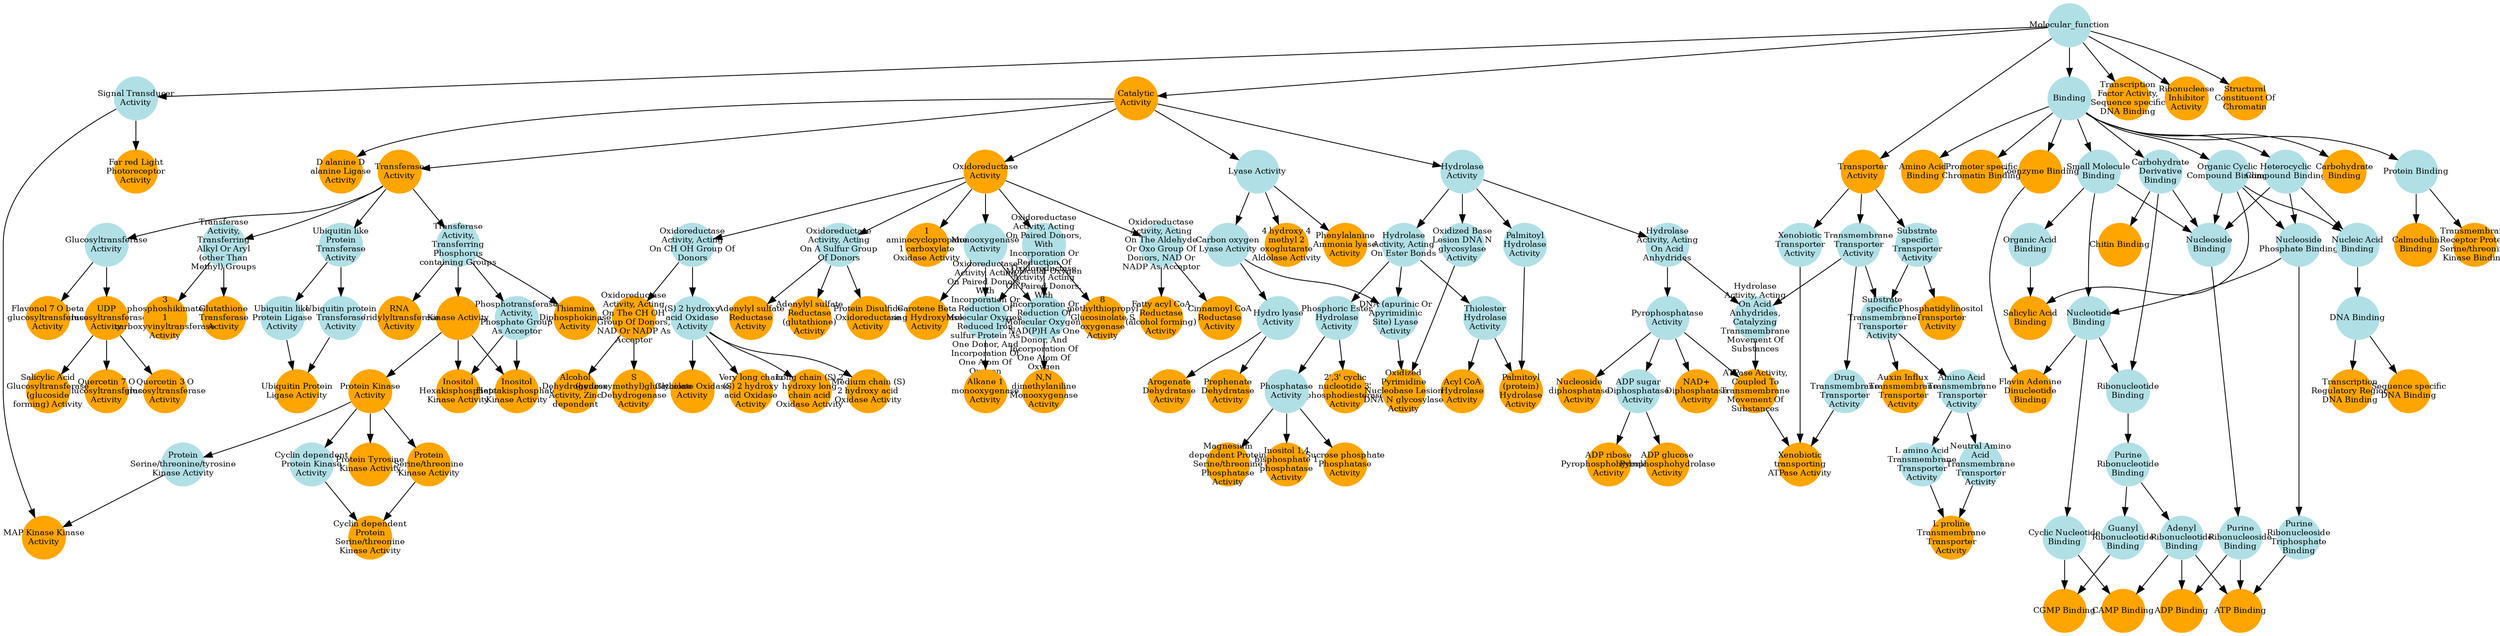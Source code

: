 digraph {
1 [style="filled", fixedsize="true", fontsize="10", shape="circle", width="0.75", fillcolor="powderblue", label="Molecular_function", color="transparent"];
2 [style="filled", fixedsize="true", fontsize="10", shape="circle", width="0.75", fillcolor="orange", label="Catalytic
Activity", color="transparent"];
3 [style="filled", fixedsize="true", fontsize="10", shape="circle", width="0.75", fillcolor="orange", label="Transferase
Activity", color="transparent"];
4 [style="filled", fixedsize="true", fontsize="10", shape="circle", width="0.75", fillcolor="powderblue", label="Transferase
Activity,
Transferring
Phosphorus
containing Groups", color="transparent"];
5 [style="filled", fixedsize="true", fontsize="10", shape="circle", width="0.75", fillcolor="orange", label="Kinase Activity", color="transparent"];
6 [style="filled", fixedsize="true", fontsize="10", shape="circle", width="0.75", fillcolor="orange", label="Protein Kinase
Activity", color="transparent"];
7 [style="filled", fixedsize="true", fontsize="10", shape="circle", width="0.75", fillcolor="orange", label="Thiamine
Diphosphokinase
Activity", color="transparent"];
8 [style="filled", fixedsize="true", fontsize="10", shape="circle", width="0.75", fillcolor="orange", label="Oxidoreductase
Activity", color="transparent"];
9 [style="filled", fixedsize="true", fontsize="10", shape="circle", width="0.75", fillcolor="powderblue", label="Monooxygenase
Activity", color="transparent"];
10 [style="filled", fixedsize="true", fontsize="10", shape="circle", width="0.75", fillcolor="orange", label="Carotene Beta
ring Hydroxylase
Activity", color="transparent"];
11 [style="filled", fixedsize="true", fontsize="10", shape="circle", width="0.75", fillcolor="orange", label="Protein
Serine/threonine
Kinase Activity", color="transparent"];
12 [style="filled", fixedsize="true", fontsize="10", shape="circle", width="0.75", fillcolor="powderblue", label="Binding", color="transparent"];
13 [style="filled", fixedsize="true", fontsize="10", shape="circle", width="0.75", fillcolor="powderblue", label="Small Molecule
Binding", color="transparent"];
14 [style="filled", fixedsize="true", fontsize="10", shape="circle", width="0.75", fillcolor="powderblue", label="Organic Cyclic
Compound Binding", color="transparent"];
15 [style="filled", fixedsize="true", fontsize="10", shape="circle", width="0.75", fillcolor="powderblue", label="Carbohydrate
Derivative
Binding", color="transparent"];
16 [style="filled", fixedsize="true", fontsize="10", shape="circle", width="0.75", fillcolor="powderblue", label="Heterocyclic
Compound Binding", color="transparent"];
17 [style="filled", fixedsize="true", fontsize="10", shape="circle", width="0.75", fillcolor="powderblue", label="Nucleoside
Binding", color="transparent"];
18 [style="filled", fixedsize="true", fontsize="10", shape="circle", width="0.75", fillcolor="powderblue", label="Purine
Ribonucleoside
Binding", color="transparent"];
19 [style="filled", fixedsize="true", fontsize="10", shape="circle", width="0.75", fillcolor="powderblue", label="Nucleoside
Phosphate Binding", color="transparent"];
20 [style="filled", fixedsize="true", fontsize="10", shape="circle", width="0.75", fillcolor="powderblue", label="Nucleotide
Binding", color="transparent"];
21 [style="filled", fixedsize="true", fontsize="10", shape="circle", width="0.75", fillcolor="powderblue", label="Ribonucleotide
Binding", color="transparent"];
22 [style="filled", fixedsize="true", fontsize="10", shape="circle", width="0.75", fillcolor="powderblue", label="Purine
Ribonucleotide
Binding", color="transparent"];
23 [style="filled", fixedsize="true", fontsize="10", shape="circle", width="0.75", fillcolor="powderblue", label="Adenyl
Ribonucleotide
Binding", color="transparent"];
24 [style="filled", fixedsize="true", fontsize="10", shape="circle", width="0.75", fillcolor="orange", label="ADP Binding", color="transparent"];
25 [style="filled", fixedsize="true", fontsize="10", shape="circle", width="0.75", fillcolor="powderblue", label="Purine
Ribonucleoside
Triphosphate
Binding", color="transparent"];
26 [style="filled", fixedsize="true", fontsize="10", shape="circle", width="0.75", fillcolor="orange", label="ATP Binding", color="transparent"];
27 [style="filled", fixedsize="true", fontsize="10", shape="circle", width="0.75", fillcolor="powderblue", label="Oxidoreductase
Activity, Acting
On The Aldehyde
Or Oxo Group Of
Donors, NAD Or
NADP As Acceptor", color="transparent"];
28 [style="filled", fixedsize="true", fontsize="10", shape="circle", width="0.75", fillcolor="orange", label="Cinnamoyl CoA
Reductase
Activity", color="transparent"];
29 [style="filled", fixedsize="true", fontsize="10", shape="circle", width="0.75", fillcolor="powderblue", label="Glucosyltransferase
Activity", color="transparent"];
30 [style="filled", fixedsize="true", fontsize="10", shape="circle", width="0.75", fillcolor="orange", label="UDP
glucosyltransferase
Activity", color="transparent"];
31 [style="filled", fixedsize="true", fontsize="10", shape="circle", width="0.75", fillcolor="orange", label="Quercetin 7 O
glucosyltransferase
Activity", color="transparent"];
32 [style="filled", fixedsize="true", fontsize="10", shape="circle", width="0.75", fillcolor="powderblue", label="Lyase Activity", color="transparent"];
33 [style="filled", fixedsize="true", fontsize="10", shape="circle", width="0.75", fillcolor="orange", label="Phenylalanine
Ammonia lyase
Activity", color="transparent"];
34 [style="filled", fixedsize="true", fontsize="10", shape="circle", width="0.75", fillcolor="powderblue", label="Nucleic Acid
Binding", color="transparent"];
35 [style="filled", fixedsize="true", fontsize="10", shape="circle", width="0.75", fillcolor="powderblue", label="DNA Binding", color="transparent"];
36 [style="filled", fixedsize="true", fontsize="10", shape="circle", width="0.75", fillcolor="orange", label="Transcription
Regulatory Region
DNA Binding", color="transparent"];
37 [style="filled", fixedsize="true", fontsize="10", shape="circle", width="0.75", fillcolor="orange", label="Transcription
Factor Activity,
Sequence specific
DNA Binding", color="transparent"];
38 [style="filled", fixedsize="true", fontsize="10", shape="circle", width="0.75", fillcolor="orange", label="Quercetin 3 O
glucosyltransferase
Activity", color="transparent"];
39 [style="filled", fixedsize="true", fontsize="10", shape="circle", width="0.75", fillcolor="powderblue", label="Hydrolase
Activity", color="transparent"];
40 [style="filled", fixedsize="true", fontsize="10", shape="circle", width="0.75", fillcolor="powderblue", label="Hydrolase
Activity, Acting
On Acid
Anhydrides", color="transparent"];
41 [style="filled", fixedsize="true", fontsize="10", shape="circle", width="0.75", fillcolor="powderblue", label="Pyrophosphatase
Activity", color="transparent"];
42 [style="filled", fixedsize="true", fontsize="10", shape="circle", width="0.75", fillcolor="powderblue", label="ADP sugar
Diphosphatase
Activity", color="transparent"];
43 [style="filled", fixedsize="true", fontsize="10", shape="circle", width="0.75", fillcolor="orange", label="ADP ribose
Pyrophosphohydrolase
Activity", color="transparent"];
44 [style="filled", fixedsize="true", fontsize="10", shape="circle", width="0.75", fillcolor="powderblue", label="Carbon oxygen
Lyase Activity", color="transparent"];
45 [style="filled", fixedsize="true", fontsize="10", shape="circle", width="0.75", fillcolor="powderblue", label="Hydro lyase
Activity", color="transparent"];
46 [style="filled", fixedsize="true", fontsize="10", shape="circle", width="0.75", fillcolor="orange", label="Prephenate
Dehydratase
Activity", color="transparent"];
47 [style="filled", fixedsize="true", fontsize="10", shape="circle", width="0.75", fillcolor="orange", label="Arogenate
Dehydratase
Activity", color="transparent"];
48 [style="filled", fixedsize="true", fontsize="10", shape="circle", width="0.75", fillcolor="powderblue", label="Oxidoreductase
Activity, Acting
On A Sulfur Group
Of Donors", color="transparent"];
49 [style="filled", fixedsize="true", fontsize="10", shape="circle", width="0.75", fillcolor="orange", label="Adenylyl sulfate
Reductase
Activity", color="transparent"];
50 [style="filled", fixedsize="true", fontsize="10", shape="circle", width="0.75", fillcolor="orange", label="Adenylyl sulfate
Reductase
(glutathione)
Activity", color="transparent"];
51 [style="filled", fixedsize="true", fontsize="10", shape="circle", width="0.75", fillcolor="orange", label="Carbohydrate
Binding", color="transparent"];
52 [style="filled", fixedsize="true", fontsize="10", shape="circle", width="0.75", fillcolor="orange", label="ADP glucose
Pyrophosphohydrolase
Activity", color="transparent"];
53 [style="filled", fixedsize="true", fontsize="10", shape="circle", width="0.75", fillcolor="orange", label="Transporter
Activity", color="transparent"];
54 [style="filled", fixedsize="true", fontsize="10", shape="circle", width="0.75", fillcolor="powderblue", label="Transmembrane
Transporter
Activity", color="transparent"];
55 [style="filled", fixedsize="true", fontsize="10", shape="circle", width="0.75", fillcolor="powderblue", label="Hydrolase
Activity, Acting
On Acid
Anhydrides,
Catalyzing
Transmembrane
Movement Of
Substances", color="transparent"];
56 [style="filled", fixedsize="true", fontsize="10", shape="circle", width="0.75", fillcolor="orange", label="ATPase Activity,
Coupled To
Transmembrane
Movement Of
Substances", color="transparent"];
57 [style="filled", fixedsize="true", fontsize="10", shape="circle", width="0.75", fillcolor="powderblue", label="Drug
Transmembrane
Transporter
Activity", color="transparent"];
58 [style="filled", fixedsize="true", fontsize="10", shape="circle", width="0.75", fillcolor="powderblue", label="Xenobiotic
Transporter
Activity", color="transparent"];
59 [style="filled", fixedsize="true", fontsize="10", shape="circle", width="0.75", fillcolor="orange", label="Xenobiotic
transporting
ATPase Activity", color="transparent"];
60 [style="filled", fixedsize="true", fontsize="10", shape="circle", width="0.75", fillcolor="orange", label="Nucleoside
diphosphatase
Activity", color="transparent"];
61 [style="filled", fixedsize="true", fontsize="10", shape="circle", width="0.75", fillcolor="powderblue", label="Substrate
specific
Transporter
Activity", color="transparent"];
62 [style="filled", fixedsize="true", fontsize="10", shape="circle", width="0.75", fillcolor="powderblue", label="Substrate
specific
Transmembrane
Transporter
Activity", color="transparent"];
63 [style="filled", fixedsize="true", fontsize="10", shape="circle", width="0.75", fillcolor="powderblue", label="Amino Acid
Transmembrane
Transporter
Activity", color="transparent"];
64 [style="filled", fixedsize="true", fontsize="10", shape="circle", width="0.75", fillcolor="powderblue", label="Neutral Amino
Acid
Transmembrane
Transporter
Activity", color="transparent"];
65 [style="filled", fixedsize="true", fontsize="10", shape="circle", width="0.75", fillcolor="powderblue", label="L amino Acid
Transmembrane
Transporter
Activity", color="transparent"];
66 [style="filled", fixedsize="true", fontsize="10", shape="circle", width="0.75", fillcolor="orange", label="L proline
Transmembrane
Transporter
Activity", color="transparent"];
67 [style="filled", fixedsize="true", fontsize="10", shape="circle", width="0.75", fillcolor="powderblue", label="Protein Binding", color="transparent"];
68 [style="filled", fixedsize="true", fontsize="10", shape="circle", width="0.75", fillcolor="orange", label="Calmodulin
Binding", color="transparent"];
69 [style="filled", fixedsize="true", fontsize="10", shape="circle", width="0.75", fillcolor="orange", label="Amino Acid
Binding", color="transparent"];
70 [style="filled", fixedsize="true", fontsize="10", shape="circle", width="0.75", fillcolor="powderblue", label="Hydrolase
Activity, Acting
On Ester Bonds", color="transparent"];
71 [style="filled", fixedsize="true", fontsize="10", shape="circle", width="0.75", fillcolor="powderblue", label="Thiolester
Hydrolase
Activity", color="transparent"];
72 [style="filled", fixedsize="true", fontsize="10", shape="circle", width="0.75", fillcolor="orange", label="Acyl CoA
Hydrolase
Activity", color="transparent"];
73 [style="filled", fixedsize="true", fontsize="10", shape="circle", width="0.75", fillcolor="powderblue", label="Oxidoreductase
Activity, Acting
On CH OH Group Of
Donors", color="transparent"];
74 [style="filled", fixedsize="true", fontsize="10", shape="circle", width="0.75", fillcolor="powderblue", label="(S) 2 hydroxy
acid Oxidase
Activity", color="transparent"];
75 [style="filled", fixedsize="true", fontsize="10", shape="circle", width="0.75", fillcolor="orange", label="Very long chain
(S) 2 hydroxy
acid Oxidase
Activity", color="transparent"];
76 [style="filled", fixedsize="true", fontsize="10", shape="circle", width="0.75", fillcolor="orange", label="Long chain (S) 2
hydroxy long
chain acid
Oxidase Activity", color="transparent"];
77 [style="filled", fixedsize="true", fontsize="10", shape="circle", width="0.75", fillcolor="orange", label="Medium chain (S)
2 hydroxy acid
Oxidase Activity", color="transparent"];
78 [style="filled", fixedsize="true", fontsize="10", shape="circle", width="0.75", fillcolor="orange", label="Salicylic Acid
Glucosyltransferase
(glucoside
forming) Activity", color="transparent"];
79 [style="filled", fixedsize="true", fontsize="10", shape="circle", width="0.75", fillcolor="orange", label="Sequence specific
DNA Binding", color="transparent"];
80 [style="filled", fixedsize="true", fontsize="10", shape="circle", width="0.75", fillcolor="orange", label="Glycolate Oxidase
Activity", color="transparent"];
81 [style="filled", fixedsize="true", fontsize="10", shape="circle", width="0.75", fillcolor="powderblue", label="Protein
Serine/threonine/tyrosine
Kinase Activity", color="transparent"];
82 [style="filled", fixedsize="true", fontsize="10", shape="circle", width="0.75", fillcolor="powderblue", label="Signal Transducer
Activity", color="transparent"];
83 [style="filled", fixedsize="true", fontsize="10", shape="circle", width="0.75", fillcolor="orange", label="MAP Kinase Kinase
Activity", color="transparent"];
84 [style="filled", fixedsize="true", fontsize="10", shape="circle", width="0.75", fillcolor="orange", label="Oxidoreductase
Activity, Acting
On The CH OH
Group Of Donors,
NAD Or NADP As
Acceptor", color="transparent"];
85 [style="filled", fixedsize="true", fontsize="10", shape="circle", width="0.75", fillcolor="orange", label="Alcohol
Dehydrogenase
Activity, Zinc
dependent", color="transparent"];
86 [style="filled", fixedsize="true", fontsize="10", shape="circle", width="0.75", fillcolor="orange", label="S
(hydroxymethyl)glutathione
Dehydrogenase
Activity", color="transparent"];
87 [style="filled", fixedsize="true", fontsize="10", shape="circle", width="0.75", fillcolor="orange", label="Coenzyme Binding", color="transparent"];
88 [style="filled", fixedsize="true", fontsize="10", shape="circle", width="0.75", fillcolor="powderblue", label="Phosphoric Ester
Hydrolase
Activity", color="transparent"];
89 [style="filled", fixedsize="true", fontsize="10", shape="circle", width="0.75", fillcolor="orange", label="2',3' cyclic
nucleotide 3'
phosphodiesterase
Activity", color="transparent"];
90 [style="filled", fixedsize="true", fontsize="10", shape="circle", width="0.75", fillcolor="powderblue", label="Transferase
Activity,
Transferring
Alkyl Or Aryl
(other Than
Methyl) Groups", color="transparent"];
91 [style="filled", fixedsize="true", fontsize="10", shape="circle", width="0.75", fillcolor="orange", label="Glutathione
Transferase
Activity", color="transparent"];
92 [style="filled", fixedsize="true", fontsize="10", shape="circle", width="0.75", fillcolor="orange", label="Protein Tyrosine
Kinase Activity", color="transparent"];
93 [style="filled", fixedsize="true", fontsize="10", shape="circle", width="0.75", fillcolor="powderblue", label="Phosphatase
Activity", color="transparent"];
94 [style="filled", fixedsize="true", fontsize="10", shape="circle", width="0.75", fillcolor="orange", label="Sucrose phosphate
Phosphatase
Activity", color="transparent"];
95 [style="filled", fixedsize="true", fontsize="10", shape="circle", width="0.75", fillcolor="orange", label="3
phosphoshikimate
1
carboxyvinyltransferase
Activity", color="transparent"];
96 [style="filled", fixedsize="true", fontsize="10", shape="circle", width="0.75", fillcolor="orange", label="RNA
Uridylyltransferase
Activity", color="transparent"];
97 [style="filled", fixedsize="true", fontsize="10", shape="circle", width="0.75", fillcolor="powderblue", label="Oxidized Base
Lesion DNA N
glycosylase
Activity", color="transparent"];
98 [style="filled", fixedsize="true", fontsize="10", shape="circle", width="0.75", fillcolor="powderblue", label="DNA (apurinic Or
Apyrimidinic
Site) Lyase
Activity", color="transparent"];
99 [style="filled", fixedsize="true", fontsize="10", shape="circle", width="0.75", fillcolor="orange", label="Oxidized
Pyrimidine
Nucleobase Lesion
DNA N glycosylase
Activity", color="transparent"];
100 [style="filled", fixedsize="true", fontsize="10", shape="circle", width="0.75", fillcolor="powderblue", label="Organic Acid
Binding", color="transparent"];
101 [style="filled", fixedsize="true", fontsize="10", shape="circle", width="0.75", fillcolor="orange", label="Salicylic Acid
Binding", color="transparent"];
102 [style="filled", fixedsize="true", fontsize="10", shape="circle", width="0.75", fillcolor="orange", label="Auxin Influx
Transmembrane
Transporter
Activity", color="transparent"];
103 [style="filled", fixedsize="true", fontsize="10", shape="circle", width="0.75", fillcolor="powderblue", label="Oxidoreductase
Activity, Acting
On Paired Donors,
With
Incorporation Or
Reduction Of
Molecular Oxygen", color="transparent"];
104 [style="filled", fixedsize="true", fontsize="10", shape="circle", width="0.75", fillcolor="powderblue", label="Oxidoreductase
Activity, Acting
On Paired Donors,
With
Incorporation Or
Reduction Of
Molecular Oxygen,
Reduced Iron
sulfur Protein As
One Donor, And
Incorporation Of
One Atom Of
Oxygen", color="transparent"];
105 [style="filled", fixedsize="true", fontsize="10", shape="circle", width="0.75", fillcolor="orange", label="Alkane 1
monooxygenase
Activity", color="transparent"];
106 [style="filled", fixedsize="true", fontsize="10", shape="circle", width="0.75", fillcolor="orange", label="Transmembrane
Receptor Protein
Serine/threonine
Kinase Binding", color="transparent"];
107 [style="filled", fixedsize="true", fontsize="10", shape="circle", width="0.75", fillcolor="orange", label="Ribonuclease
Inhibitor
Activity", color="transparent"];
108 [style="filled", fixedsize="true", fontsize="10", shape="circle", width="0.75", fillcolor="orange", label="4 hydroxy 4
methyl 2
oxoglutarate
Aldolase Activity", color="transparent"];
109 [style="filled", fixedsize="true", fontsize="10", shape="circle", width="0.75", fillcolor="orange", label="Structural
Constituent Of
Chromatin", color="transparent"];
110 [style="filled", fixedsize="true", fontsize="10", shape="circle", width="0.75", fillcolor="orange", label="Magnesium
dependent Protein
Serine/threonine
Phosphatase
Activity", color="transparent"];
111 [style="filled", fixedsize="true", fontsize="10", shape="circle", width="0.75", fillcolor="powderblue", label="Oxidoreductase
Activity, Acting
On Paired Donors,
With
Incorporation Or
Reduction Of
Molecular Oxygen,
NAD(P)H As One
Donor, And
Incorporation Of
One Atom Of
Oxygen", color="transparent"];
112 [style="filled", fixedsize="true", fontsize="10", shape="circle", width="0.75", fillcolor="orange", label="N,N
dimethylaniline
Monooxygenase
Activity", color="transparent"];
113 [style="filled", fixedsize="true", fontsize="10", shape="circle", width="0.75", fillcolor="orange", label="D alanine D
alanine Ligase
Activity", color="transparent"];
114 [style="filled", fixedsize="true", fontsize="10", shape="circle", width="0.75", fillcolor="orange", label="Inositol 1,4
bisphosphate 1
phosphatase
Activity", color="transparent"];
115 [style="filled", fixedsize="true", fontsize="10", shape="circle", width="0.75", fillcolor="orange", label="Flavin Adenine
Dinucleotide
Binding", color="transparent"];
116 [style="filled", fixedsize="true", fontsize="10", shape="circle", width="0.75", fillcolor="powderblue", label="Phosphotransferase
Activity,
Phosphate Group
As Acceptor", color="transparent"];
117 [style="filled", fixedsize="true", fontsize="10", shape="circle", width="0.75", fillcolor="orange", label="Inositol
Hexakisphosphate
Kinase Activity", color="transparent"];
118 [style="filled", fixedsize="true", fontsize="10", shape="circle", width="0.75", fillcolor="orange", label="Inositol
Heptakisphosphate
Kinase Activity", color="transparent"];
119 [style="filled", fixedsize="true", fontsize="10", shape="circle", width="0.75", fillcolor="powderblue", label="Cyclic Nucleotide
Binding", color="transparent"];
120 [style="filled", fixedsize="true", fontsize="10", shape="circle", width="0.75", fillcolor="orange", label="CAMP Binding", color="transparent"];
121 [style="filled", fixedsize="true", fontsize="10", shape="circle", width="0.75", fillcolor="powderblue", label="Guanyl
Ribonucleotide
Binding", color="transparent"];
122 [style="filled", fixedsize="true", fontsize="10", shape="circle", width="0.75", fillcolor="orange", label="CGMP Binding", color="transparent"];
123 [style="filled", fixedsize="true", fontsize="10", shape="circle", width="0.75", fillcolor="orange", label="Protein Disulfide
Oxidoreductase
Activity", color="transparent"];
124 [style="filled", fixedsize="true", fontsize="10", shape="circle", width="0.75", fillcolor="orange", label="Fatty acyl CoA
Reductase
(alcohol forming)
Activity", color="transparent"];
125 [style="filled", fixedsize="true", fontsize="10", shape="circle", width="0.75", fillcolor="orange", label="Promoter specific
Chromatin Binding", color="transparent"];
126 [style="filled", fixedsize="true", fontsize="10", shape="circle", width="0.75", fillcolor="orange", label="8
methylthiopropyl
Glucosinolate S
oxygenase
Activity", color="transparent"];
127 [style="filled", fixedsize="true", fontsize="10", shape="circle", width="0.75", fillcolor="orange", label="Flavonol 7 O beta
glucosyltransferase
Activity", color="transparent"];
128 [style="filled", fixedsize="true", fontsize="10", shape="circle", width="0.75", fillcolor="orange", label="NAD+
Diphosphatase
Activity", color="transparent"];
129 [style="filled", fixedsize="true", fontsize="10", shape="circle", width="0.75", fillcolor="orange", label="Chitin Binding", color="transparent"];
130 [style="filled", fixedsize="true", fontsize="10", shape="circle", width="0.75", fillcolor="orange", label="1
aminocyclopropane
1 carboxylate
Oxidase Activity", color="transparent"];
131 [style="filled", fixedsize="true", fontsize="10", shape="circle", width="0.75", fillcolor="powderblue", label="Ubiquitin like
Protein
Transferase
Activity", color="transparent"];
132 [style="filled", fixedsize="true", fontsize="10", shape="circle", width="0.75", fillcolor="powderblue", label="Ubiquitin protein
Transferase
Activity", color="transparent"];
133 [style="filled", fixedsize="true", fontsize="10", shape="circle", width="0.75", fillcolor="powderblue", label="Ubiquitin like
Protein Ligase
Activity", color="transparent"];
134 [style="filled", fixedsize="true", fontsize="10", shape="circle", width="0.75", fillcolor="orange", label="Ubiquitin Protein
Ligase Activity", color="transparent"];
135 [style="filled", fixedsize="true", fontsize="10", shape="circle", width="0.75", fillcolor="powderblue", label="Cyclin dependent
Protein Kinase
Activity", color="transparent"];
136 [style="filled", fixedsize="true", fontsize="10", shape="circle", width="0.75", fillcolor="orange", label="Cyclin dependent
Protein
Serine/threonine
Kinase Activity", color="transparent"];
137 [style="filled", fixedsize="true", fontsize="10", shape="circle", width="0.75", fillcolor="orange", label="Phosphatidylinositol
Transporter
Activity", color="transparent"];
138 [style="filled", fixedsize="true", fontsize="10", shape="circle", width="0.75", fillcolor="orange", label="Far red Light
Photoreceptor
Activity", color="transparent"];
139 [style="filled", fixedsize="true", fontsize="10", shape="circle", width="0.75", fillcolor="powderblue", label="Palmitoyl
Hydrolase
Activity", color="transparent"];
140 [style="filled", fixedsize="true", fontsize="10", shape="circle", width="0.75", fillcolor="orange", label="Palmitoyl
(protein)
Hydrolase
Activity", color="transparent"];
1 -> 2 [color="#000000", lty="solid"];
2 -> 3 [color="#000000", lty="solid"];
3 -> 4 [color="#000000", lty="solid"];
4 -> 5 [color="#000000", lty="solid"];
5 -> 6 [color="#000000", lty="solid"];
4 -> 7 [color="#000000", lty="solid"];
2 -> 8 [color="#000000", lty="solid"];
8 -> 9 [color="#000000", lty="solid"];
9 -> 10 [color="#000000", lty="solid"];
6 -> 11 [color="#000000", lty="solid"];
1 -> 12 [color="#000000", lty="solid"];
12 -> 13 [color="#000000", lty="solid"];
12 -> 14 [color="#000000", lty="solid"];
12 -> 15 [color="#000000", lty="solid"];
12 -> 16 [color="#000000", lty="solid"];
13 -> 17 [color="#000000", lty="solid"];
14 -> 17 [color="#000000", lty="solid"];
15 -> 17 [color="#000000", lty="solid"];
16 -> 17 [color="#000000", lty="solid"];
17 -> 18 [color="#000000", lty="solid"];
14 -> 19 [color="#000000", lty="solid"];
16 -> 19 [color="#000000", lty="solid"];
13 -> 20 [color="#000000", lty="solid"];
19 -> 20 [color="#000000", lty="solid"];
15 -> 21 [color="#000000", lty="solid"];
20 -> 21 [color="#000000", lty="solid"];
21 -> 22 [color="#000000", lty="solid"];
22 -> 23 [color="#000000", lty="solid"];
18 -> 24 [color="#000000", lty="solid"];
23 -> 24 [color="#000000", lty="solid"];
19 -> 25 [color="#000000", lty="solid"];
18 -> 26 [color="#000000", lty="solid"];
23 -> 26 [color="#000000", lty="solid"];
25 -> 26 [color="#000000", lty="solid"];
8 -> 27 [color="#000000", lty="solid"];
27 -> 28 [color="#000000", lty="solid"];
3 -> 29 [color="#000000", lty="solid"];
29 -> 30 [color="#000000", lty="solid"];
30 -> 31 [color="#000000", lty="solid"];
2 -> 32 [color="#000000", lty="solid"];
32 -> 33 [color="#000000", lty="solid"];
14 -> 34 [color="#000000", lty="solid"];
16 -> 34 [color="#000000", lty="solid"];
34 -> 35 [color="#000000", lty="solid"];
35 -> 36 [color="#000000", lty="solid"];
1 -> 37 [color="#000000", lty="solid"];
30 -> 38 [color="#000000", lty="solid"];
2 -> 39 [color="#000000", lty="solid"];
39 -> 40 [color="#000000", lty="solid"];
40 -> 41 [color="#000000", lty="solid"];
41 -> 42 [color="#000000", lty="solid"];
42 -> 43 [color="#000000", lty="solid"];
32 -> 44 [color="#000000", lty="solid"];
44 -> 45 [color="#000000", lty="solid"];
45 -> 46 [color="#000000", lty="solid"];
45 -> 47 [color="#000000", lty="solid"];
8 -> 48 [color="#000000", lty="solid"];
48 -> 49 [color="#000000", lty="solid"];
48 -> 50 [color="#000000", lty="solid"];
12 -> 51 [color="#000000", lty="solid"];
42 -> 52 [color="#000000", lty="solid"];
1 -> 53 [color="#000000", lty="solid"];
53 -> 54 [color="#000000", lty="solid"];
40 -> 55 [color="#000000", lty="solid"];
54 -> 55 [color="#000000", lty="solid"];
41 -> 56 [color="#000000", lty="solid"];
55 -> 56 [color="#000000", lty="solid"];
54 -> 57 [color="#000000", lty="solid"];
53 -> 58 [color="#000000", lty="solid"];
56 -> 59 [color="#000000", lty="solid"];
57 -> 59 [color="#000000", lty="solid"];
58 -> 59 [color="#000000", lty="solid"];
41 -> 60 [color="#000000", lty="solid"];
53 -> 61 [color="#000000", lty="solid"];
54 -> 62 [color="#000000", lty="solid"];
61 -> 62 [color="#000000", lty="solid"];
62 -> 63 [color="#000000", lty="solid"];
63 -> 64 [color="#000000", lty="solid"];
63 -> 65 [color="#000000", lty="solid"];
64 -> 66 [color="#000000", lty="solid"];
65 -> 66 [color="#000000", lty="solid"];
12 -> 67 [color="#000000", lty="solid"];
67 -> 68 [color="#000000", lty="solid"];
12 -> 69 [color="#000000", lty="solid"];
39 -> 70 [color="#000000", lty="solid"];
70 -> 71 [color="#000000", lty="solid"];
71 -> 72 [color="#000000", lty="solid"];
8 -> 73 [color="#000000", lty="solid"];
73 -> 74 [color="#000000", lty="solid"];
74 -> 75 [color="#000000", lty="solid"];
74 -> 76 [color="#000000", lty="solid"];
74 -> 77 [color="#000000", lty="solid"];
30 -> 78 [color="#000000", lty="solid"];
35 -> 79 [color="#000000", lty="solid"];
74 -> 80 [color="#000000", lty="solid"];
6 -> 81 [color="#000000", lty="solid"];
1 -> 82 [color="#000000", lty="solid"];
81 -> 83 [color="#000000", lty="solid"];
82 -> 83 [color="#000000", lty="solid"];
73 -> 84 [color="#000000", lty="solid"];
84 -> 85 [color="#000000", lty="solid"];
84 -> 86 [color="#000000", lty="solid"];
12 -> 87 [color="#000000", lty="solid"];
70 -> 88 [color="#000000", lty="solid"];
88 -> 89 [color="#000000", lty="solid"];
3 -> 90 [color="#000000", lty="solid"];
90 -> 91 [color="#000000", lty="solid"];
6 -> 92 [color="#000000", lty="solid"];
88 -> 93 [color="#000000", lty="solid"];
93 -> 94 [color="#000000", lty="solid"];
90 -> 95 [color="#000000", lty="solid"];
4 -> 96 [color="#000000", lty="solid"];
39 -> 97 [color="#000000", lty="solid"];
44 -> 98 [color="#000000", lty="solid"];
70 -> 98 [color="#000000", lty="solid"];
97 -> 99 [color="#000000", lty="solid"];
98 -> 99 [color="#000000", lty="solid"];
13 -> 100 [color="#000000", lty="solid"];
14 -> 101 [color="#000000", lty="solid"];
100 -> 101 [color="#000000", lty="solid"];
62 -> 102 [color="#000000", lty="solid"];
8 -> 103 [color="#000000", lty="solid"];
9 -> 104 [color="#000000", lty="solid"];
103 -> 104 [color="#000000", lty="solid"];
104 -> 105 [color="#000000", lty="solid"];
67 -> 106 [color="#000000", lty="solid"];
1 -> 107 [color="#000000", lty="solid"];
32 -> 108 [color="#000000", lty="solid"];
1 -> 109 [color="#000000", lty="solid"];
93 -> 110 [color="#000000", lty="solid"];
9 -> 111 [color="#000000", lty="solid"];
103 -> 111 [color="#000000", lty="solid"];
111 -> 112 [color="#000000", lty="solid"];
2 -> 113 [color="#000000", lty="solid"];
93 -> 114 [color="#000000", lty="solid"];
20 -> 115 [color="#000000", lty="solid"];
87 -> 115 [color="#000000", lty="solid"];
4 -> 116 [color="#000000", lty="solid"];
5 -> 117 [color="#000000", lty="solid"];
116 -> 117 [color="#000000", lty="solid"];
5 -> 118 [color="#000000", lty="solid"];
116 -> 118 [color="#000000", lty="solid"];
20 -> 119 [color="#000000", lty="solid"];
23 -> 120 [color="#000000", lty="solid"];
119 -> 120 [color="#000000", lty="solid"];
22 -> 121 [color="#000000", lty="solid"];
119 -> 122 [color="#000000", lty="solid"];
121 -> 122 [color="#000000", lty="solid"];
48 -> 123 [color="#000000", lty="solid"];
27 -> 124 [color="#000000", lty="solid"];
12 -> 125 [color="#000000", lty="solid"];
103 -> 126 [color="#000000", lty="solid"];
29 -> 127 [color="#000000", lty="solid"];
41 -> 128 [color="#000000", lty="solid"];
15 -> 129 [color="#000000", lty="solid"];
8 -> 130 [color="#000000", lty="solid"];
3 -> 131 [color="#000000", lty="solid"];
131 -> 132 [color="#000000", lty="solid"];
131 -> 133 [color="#000000", lty="solid"];
132 -> 134 [color="#000000", lty="solid"];
133 -> 134 [color="#000000", lty="solid"];
6 -> 135 [color="#000000", lty="solid"];
11 -> 136 [color="#000000", lty="solid"];
135 -> 136 [color="#000000", lty="solid"];
61 -> 137 [color="#000000", lty="solid"];
82 -> 138 [color="#000000", lty="solid"];
39 -> 139 [color="#000000", lty="solid"];
71 -> 140 [color="#000000", lty="solid"];
139 -> 140 [color="#000000", lty="solid"];
}
